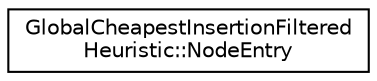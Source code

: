 digraph "Graphical Class Hierarchy"
{
 // LATEX_PDF_SIZE
  edge [fontname="Helvetica",fontsize="10",labelfontname="Helvetica",labelfontsize="10"];
  node [fontname="Helvetica",fontsize="10",shape=record];
  rankdir="LR";
  Node0 [label="GlobalCheapestInsertionFiltered\lHeuristic::NodeEntry",height=0.2,width=0.4,color="black", fillcolor="white", style="filled",URL="$classoperations__research_1_1_global_cheapest_insertion_filtered_heuristic_1_1_node_entry.html",tooltip=" "];
}
